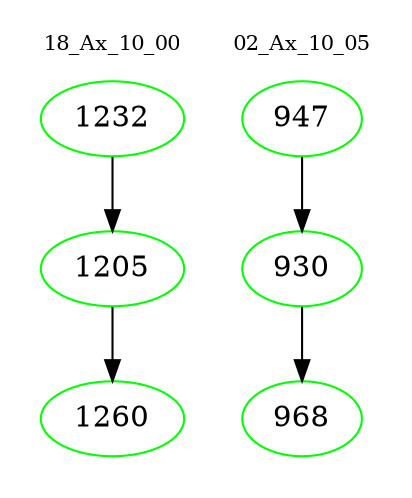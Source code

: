 digraph{
subgraph cluster_0 {
color = white
label = "18_Ax_10_00";
fontsize=10;
T0_1232 [label="1232", color="green"]
T0_1232 -> T0_1205 [color="black"]
T0_1205 [label="1205", color="green"]
T0_1205 -> T0_1260 [color="black"]
T0_1260 [label="1260", color="green"]
}
subgraph cluster_1 {
color = white
label = "02_Ax_10_05";
fontsize=10;
T1_947 [label="947", color="green"]
T1_947 -> T1_930 [color="black"]
T1_930 [label="930", color="green"]
T1_930 -> T1_968 [color="black"]
T1_968 [label="968", color="green"]
}
}
